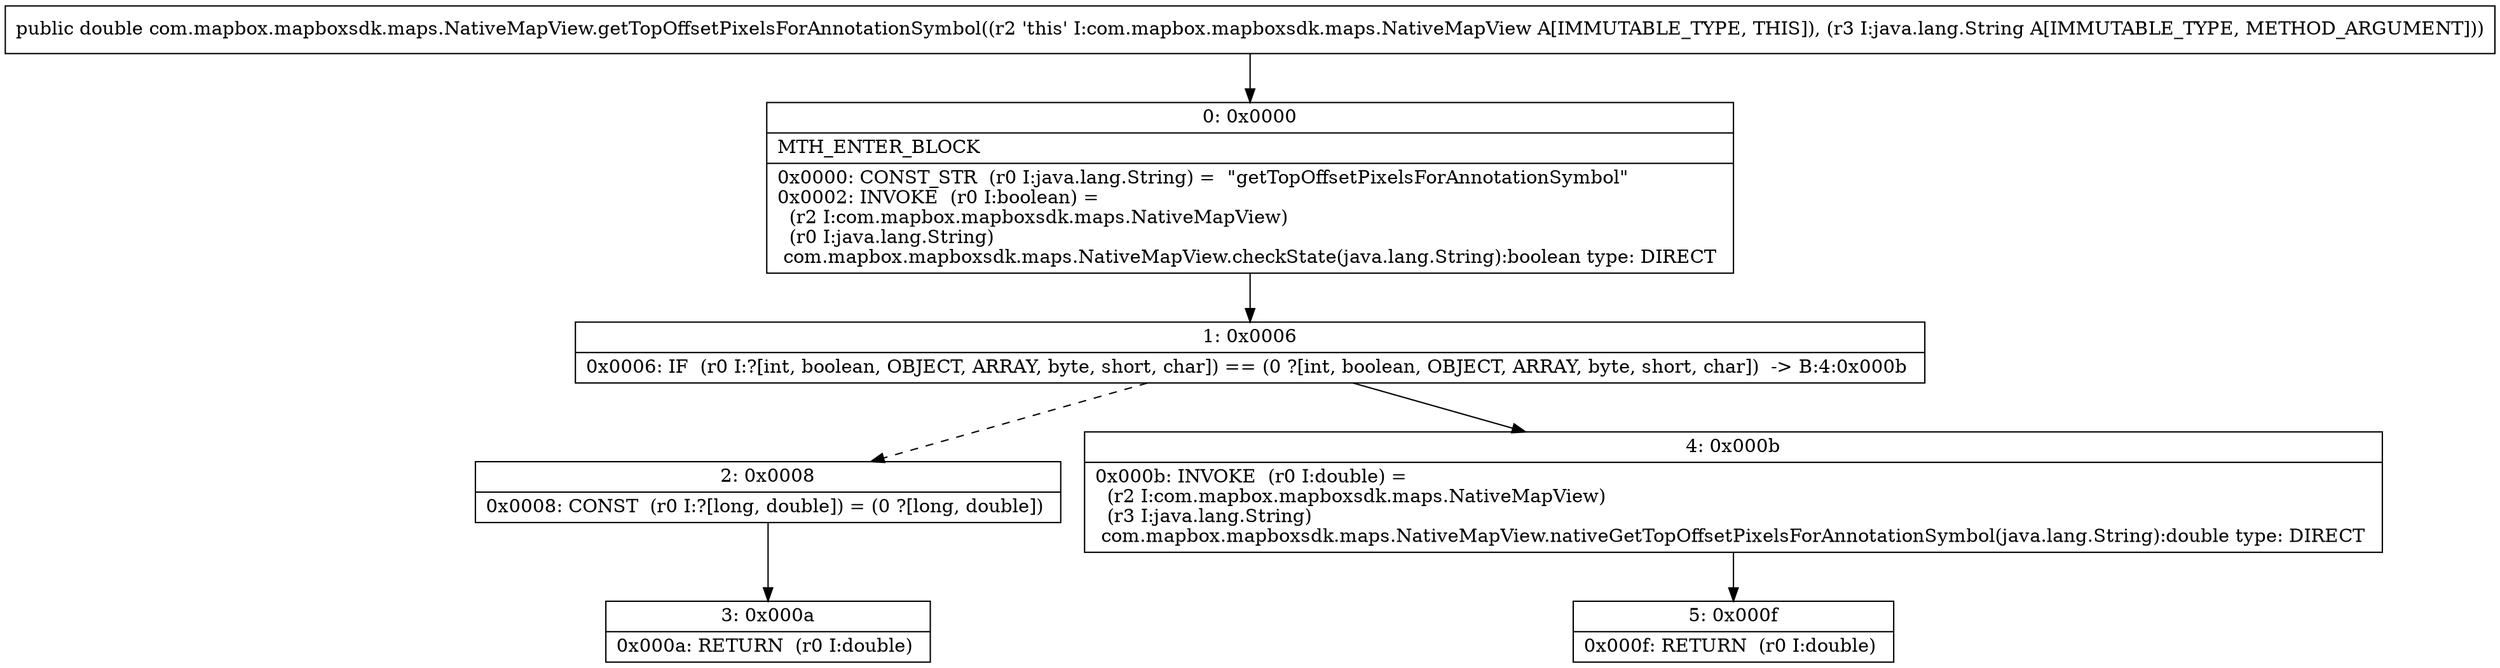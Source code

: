digraph "CFG forcom.mapbox.mapboxsdk.maps.NativeMapView.getTopOffsetPixelsForAnnotationSymbol(Ljava\/lang\/String;)D" {
Node_0 [shape=record,label="{0\:\ 0x0000|MTH_ENTER_BLOCK\l|0x0000: CONST_STR  (r0 I:java.lang.String) =  \"getTopOffsetPixelsForAnnotationSymbol\" \l0x0002: INVOKE  (r0 I:boolean) = \l  (r2 I:com.mapbox.mapboxsdk.maps.NativeMapView)\l  (r0 I:java.lang.String)\l com.mapbox.mapboxsdk.maps.NativeMapView.checkState(java.lang.String):boolean type: DIRECT \l}"];
Node_1 [shape=record,label="{1\:\ 0x0006|0x0006: IF  (r0 I:?[int, boolean, OBJECT, ARRAY, byte, short, char]) == (0 ?[int, boolean, OBJECT, ARRAY, byte, short, char])  \-\> B:4:0x000b \l}"];
Node_2 [shape=record,label="{2\:\ 0x0008|0x0008: CONST  (r0 I:?[long, double]) = (0 ?[long, double]) \l}"];
Node_3 [shape=record,label="{3\:\ 0x000a|0x000a: RETURN  (r0 I:double) \l}"];
Node_4 [shape=record,label="{4\:\ 0x000b|0x000b: INVOKE  (r0 I:double) = \l  (r2 I:com.mapbox.mapboxsdk.maps.NativeMapView)\l  (r3 I:java.lang.String)\l com.mapbox.mapboxsdk.maps.NativeMapView.nativeGetTopOffsetPixelsForAnnotationSymbol(java.lang.String):double type: DIRECT \l}"];
Node_5 [shape=record,label="{5\:\ 0x000f|0x000f: RETURN  (r0 I:double) \l}"];
MethodNode[shape=record,label="{public double com.mapbox.mapboxsdk.maps.NativeMapView.getTopOffsetPixelsForAnnotationSymbol((r2 'this' I:com.mapbox.mapboxsdk.maps.NativeMapView A[IMMUTABLE_TYPE, THIS]), (r3 I:java.lang.String A[IMMUTABLE_TYPE, METHOD_ARGUMENT])) }"];
MethodNode -> Node_0;
Node_0 -> Node_1;
Node_1 -> Node_2[style=dashed];
Node_1 -> Node_4;
Node_2 -> Node_3;
Node_4 -> Node_5;
}

